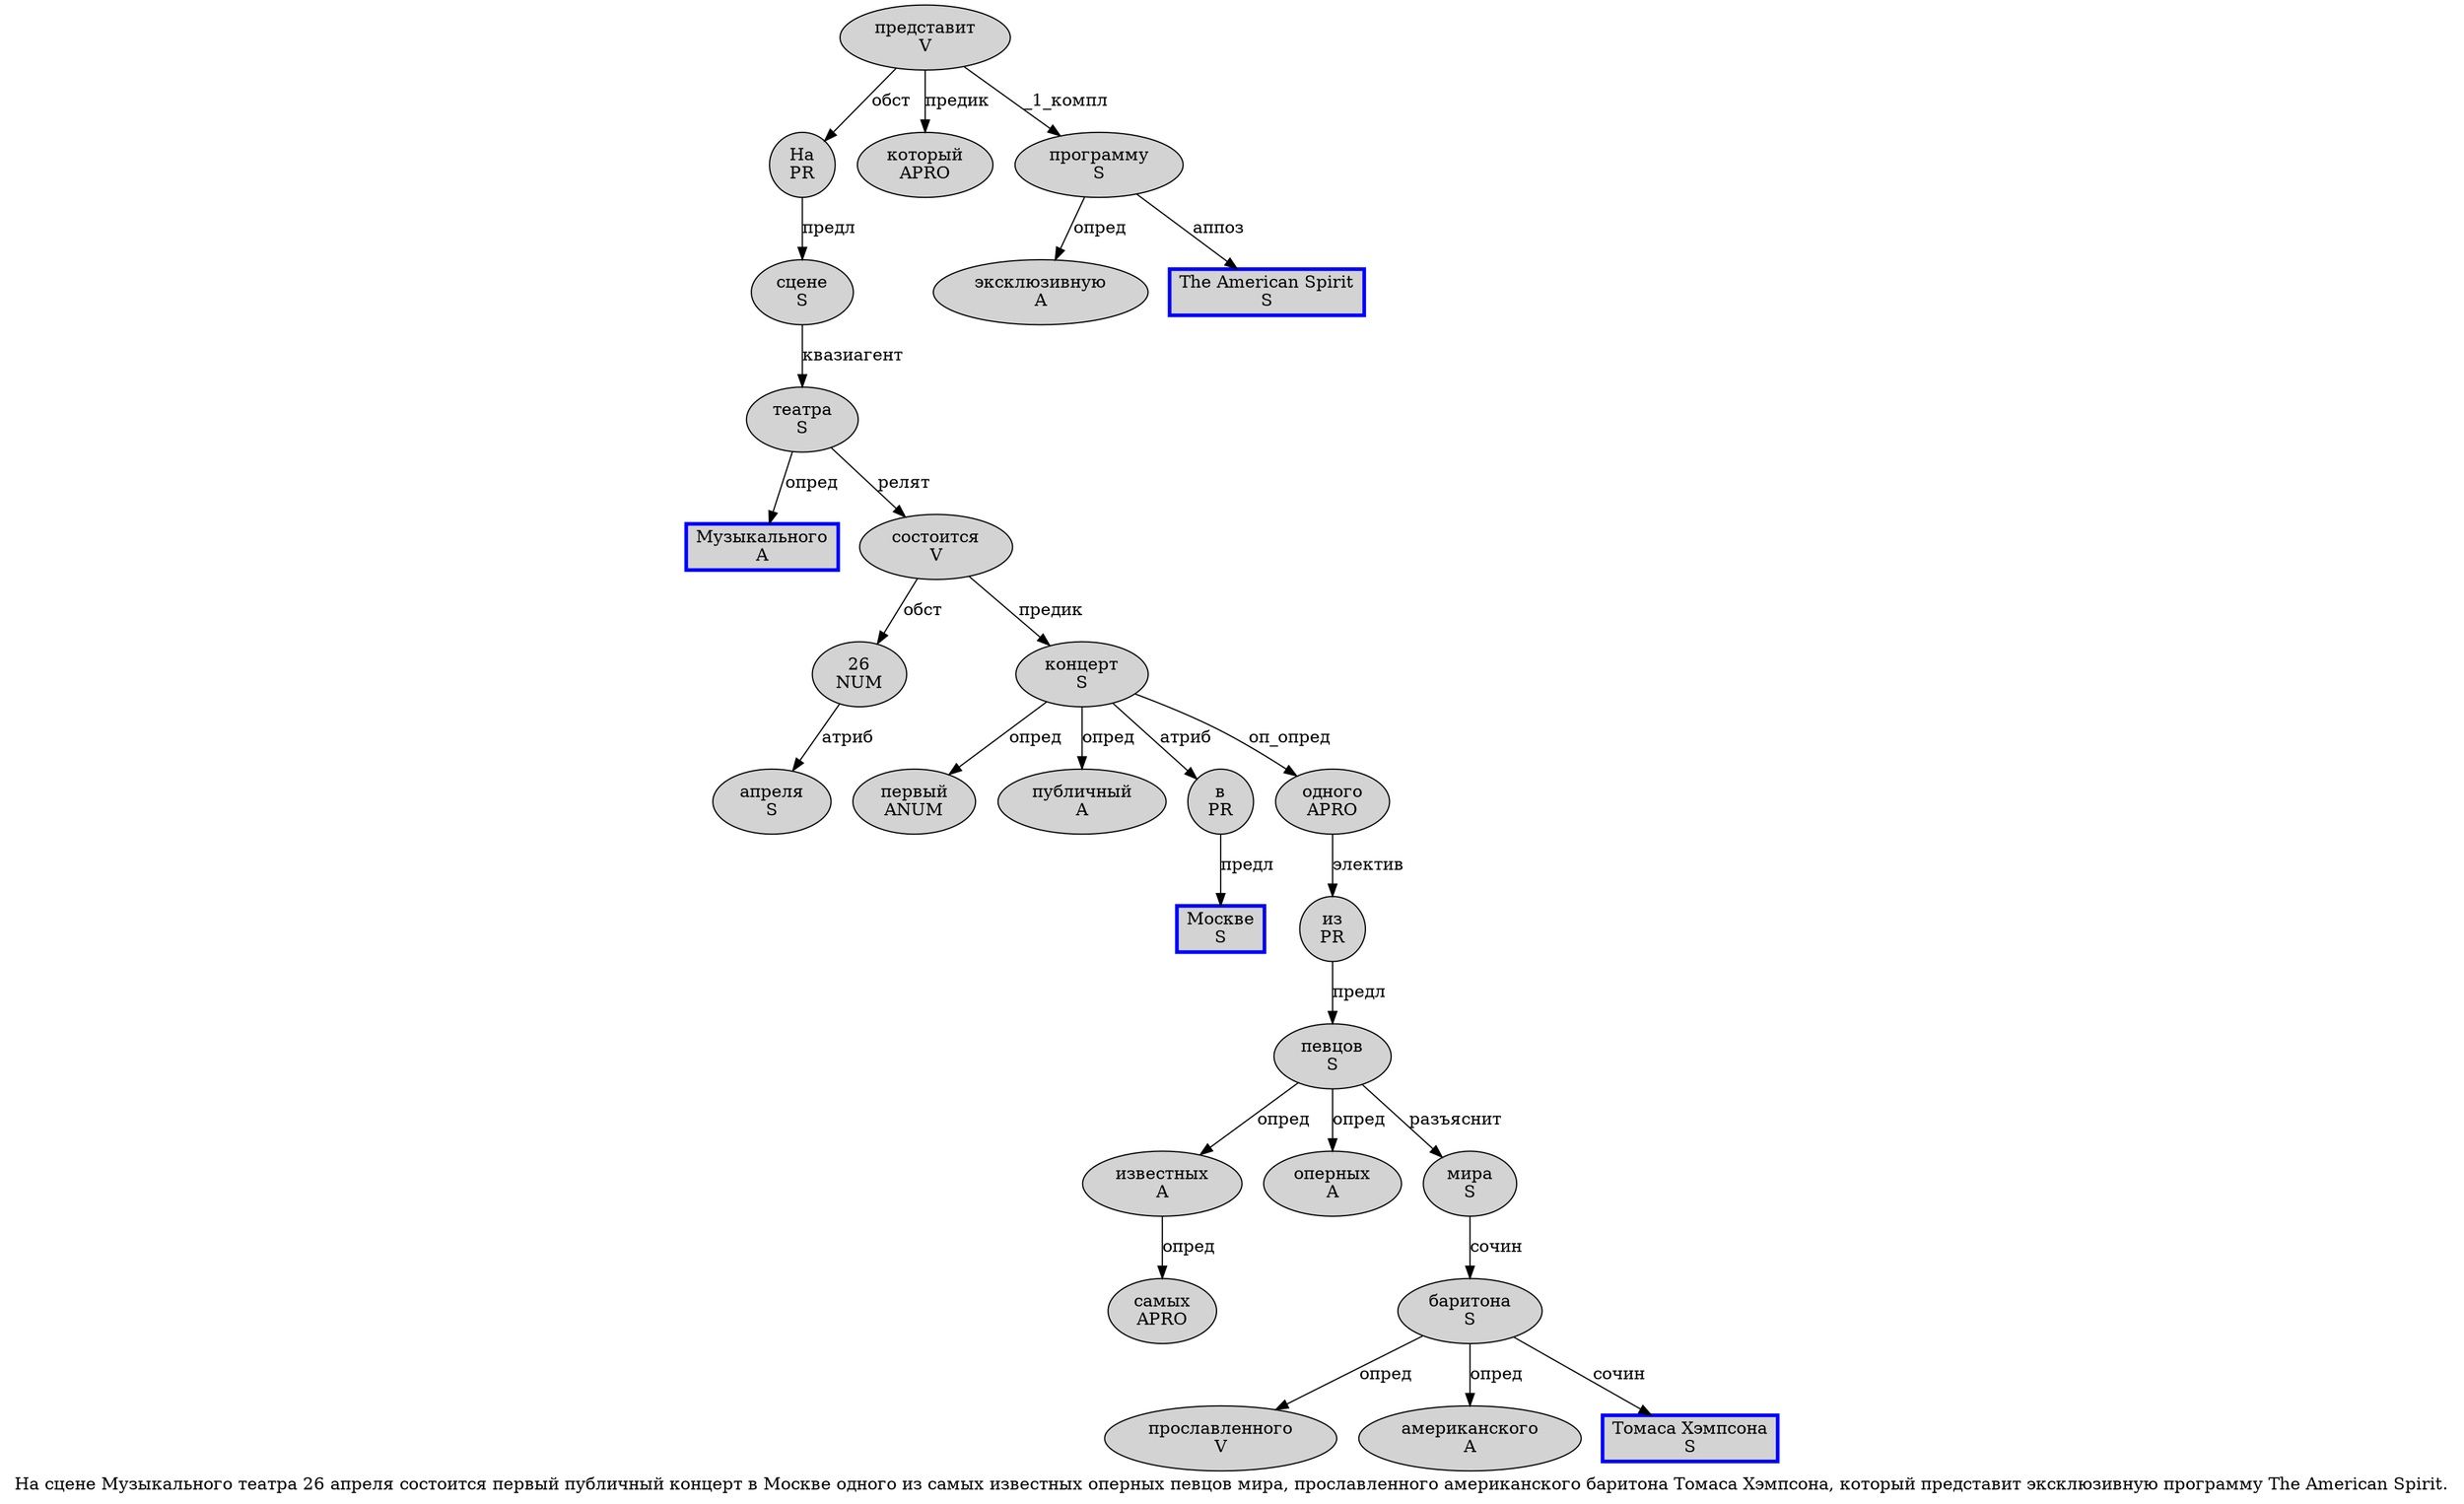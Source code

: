 digraph SENTENCE_1291 {
	graph [label="На сцене Музыкального театра 26 апреля состоится первый публичный концерт в Москве одного из самых известных оперных певцов мира, прославленного американского баритона Томаса Хэмпсона, который представит эксклюзивную программу The American Spirit."]
	node [style=filled]
		0 [label="На
PR" color="" fillcolor=lightgray penwidth=1 shape=ellipse]
		1 [label="сцене
S" color="" fillcolor=lightgray penwidth=1 shape=ellipse]
		2 [label="Музыкального
A" color=blue fillcolor=lightgray penwidth=3 shape=box]
		3 [label="театра
S" color="" fillcolor=lightgray penwidth=1 shape=ellipse]
		4 [label="26
NUM" color="" fillcolor=lightgray penwidth=1 shape=ellipse]
		5 [label="апреля
S" color="" fillcolor=lightgray penwidth=1 shape=ellipse]
		6 [label="состоится
V" color="" fillcolor=lightgray penwidth=1 shape=ellipse]
		7 [label="первый
ANUM" color="" fillcolor=lightgray penwidth=1 shape=ellipse]
		8 [label="публичный
A" color="" fillcolor=lightgray penwidth=1 shape=ellipse]
		9 [label="концерт
S" color="" fillcolor=lightgray penwidth=1 shape=ellipse]
		10 [label="в
PR" color="" fillcolor=lightgray penwidth=1 shape=ellipse]
		11 [label="Москве
S" color=blue fillcolor=lightgray penwidth=3 shape=box]
		12 [label="одного
APRO" color="" fillcolor=lightgray penwidth=1 shape=ellipse]
		13 [label="из
PR" color="" fillcolor=lightgray penwidth=1 shape=ellipse]
		14 [label="самых
APRO" color="" fillcolor=lightgray penwidth=1 shape=ellipse]
		15 [label="известных
A" color="" fillcolor=lightgray penwidth=1 shape=ellipse]
		16 [label="оперных
A" color="" fillcolor=lightgray penwidth=1 shape=ellipse]
		17 [label="певцов
S" color="" fillcolor=lightgray penwidth=1 shape=ellipse]
		18 [label="мира
S" color="" fillcolor=lightgray penwidth=1 shape=ellipse]
		20 [label="прославленного
V" color="" fillcolor=lightgray penwidth=1 shape=ellipse]
		21 [label="американского
A" color="" fillcolor=lightgray penwidth=1 shape=ellipse]
		22 [label="баритона
S" color="" fillcolor=lightgray penwidth=1 shape=ellipse]
		23 [label="Томаса Хэмпсона
S" color=blue fillcolor=lightgray penwidth=3 shape=box]
		25 [label="который
APRO" color="" fillcolor=lightgray penwidth=1 shape=ellipse]
		26 [label="представит
V" color="" fillcolor=lightgray penwidth=1 shape=ellipse]
		27 [label="эксклюзивную
A" color="" fillcolor=lightgray penwidth=1 shape=ellipse]
		28 [label="программу
S" color="" fillcolor=lightgray penwidth=1 shape=ellipse]
		29 [label="The American Spirit
S" color=blue fillcolor=lightgray penwidth=3 shape=box]
			1 -> 3 [label="квазиагент"]
			0 -> 1 [label="предл"]
			4 -> 5 [label="атриб"]
			10 -> 11 [label="предл"]
			26 -> 0 [label="обст"]
			26 -> 25 [label="предик"]
			26 -> 28 [label="_1_компл"]
			3 -> 2 [label="опред"]
			3 -> 6 [label="релят"]
			28 -> 27 [label="опред"]
			28 -> 29 [label="аппоз"]
			13 -> 17 [label="предл"]
			18 -> 22 [label="сочин"]
			12 -> 13 [label="электив"]
			6 -> 4 [label="обст"]
			6 -> 9 [label="предик"]
			15 -> 14 [label="опред"]
			17 -> 15 [label="опред"]
			17 -> 16 [label="опред"]
			17 -> 18 [label="разъяснит"]
			9 -> 7 [label="опред"]
			9 -> 8 [label="опред"]
			9 -> 10 [label="атриб"]
			9 -> 12 [label="оп_опред"]
			22 -> 20 [label="опред"]
			22 -> 21 [label="опред"]
			22 -> 23 [label="сочин"]
}